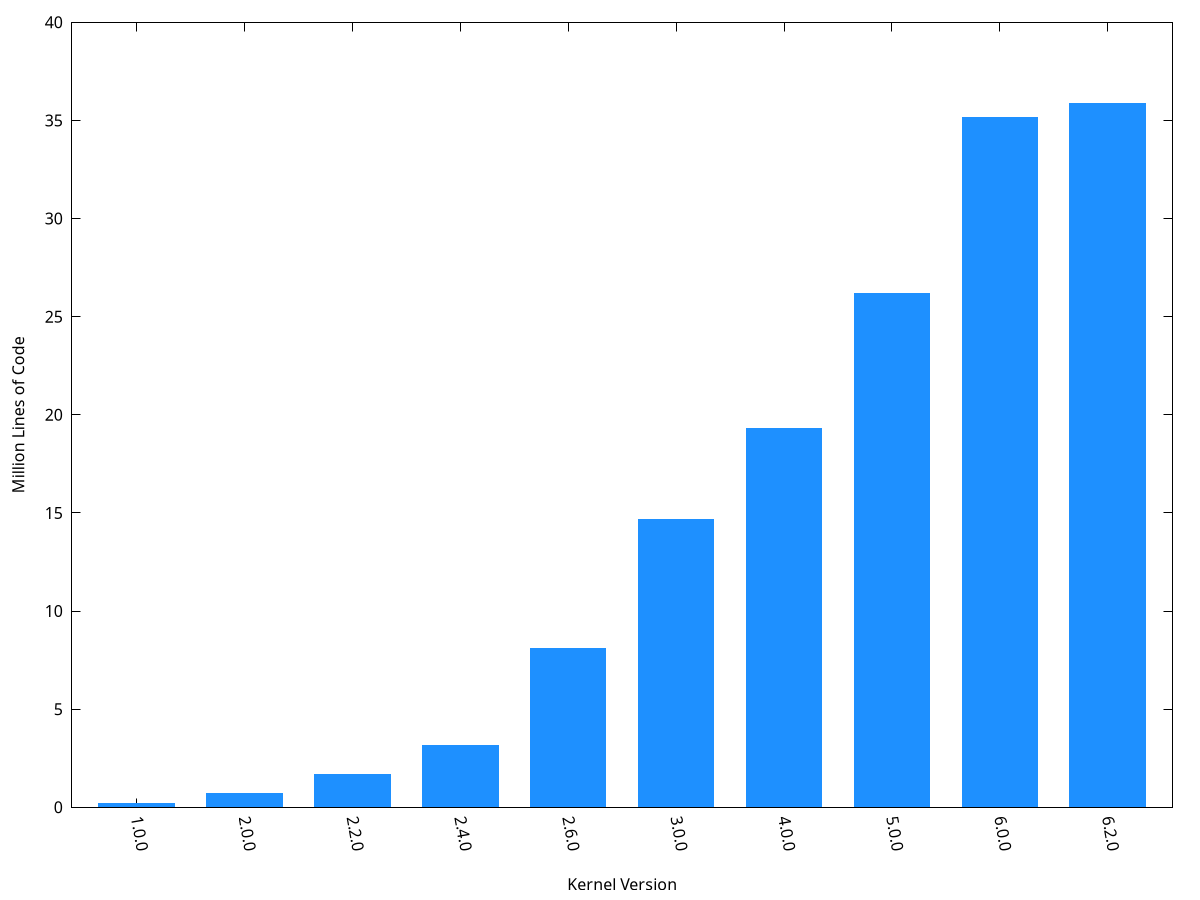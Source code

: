 set term postscript eps enhanced color size 2.5,1.5
set output "growth.eps"
# CVE data from https://www.cvedetails.com/product/47/Linux-Linux-Kernel.html?vendor_id=33

set xlabel "Kernel Version"
set ylabel "Million Lines of Code"

unset key
set xtics rotate by -80 ("1.0.0" 1, "2.0.0" 2, "2.2.0" 3, "2.4.0" 4, "2.6.0" 5, "3.0.0" 6, "4.0.0" 7, "5.0.0" 8, "6.0.0" 9, "6.2.0" 10)
set xrange [0.4:10.6]
set yrange [0:40]
set boxwidth 0.7
set style fill solid

$Data << __EOD__
1.0.0	0.17
2.0.0	0.71
2.2.0	1.67
2.4.0	3.15
2.6.0   8.10
3.0.0   14.64
4.0.0   19.31
5.0.0   26.2
6.0.0   35.14
6.2.0   35.87
__EOD__


plot $Data using ($0+1):2 with boxes lc rgb "0x1e90ff"